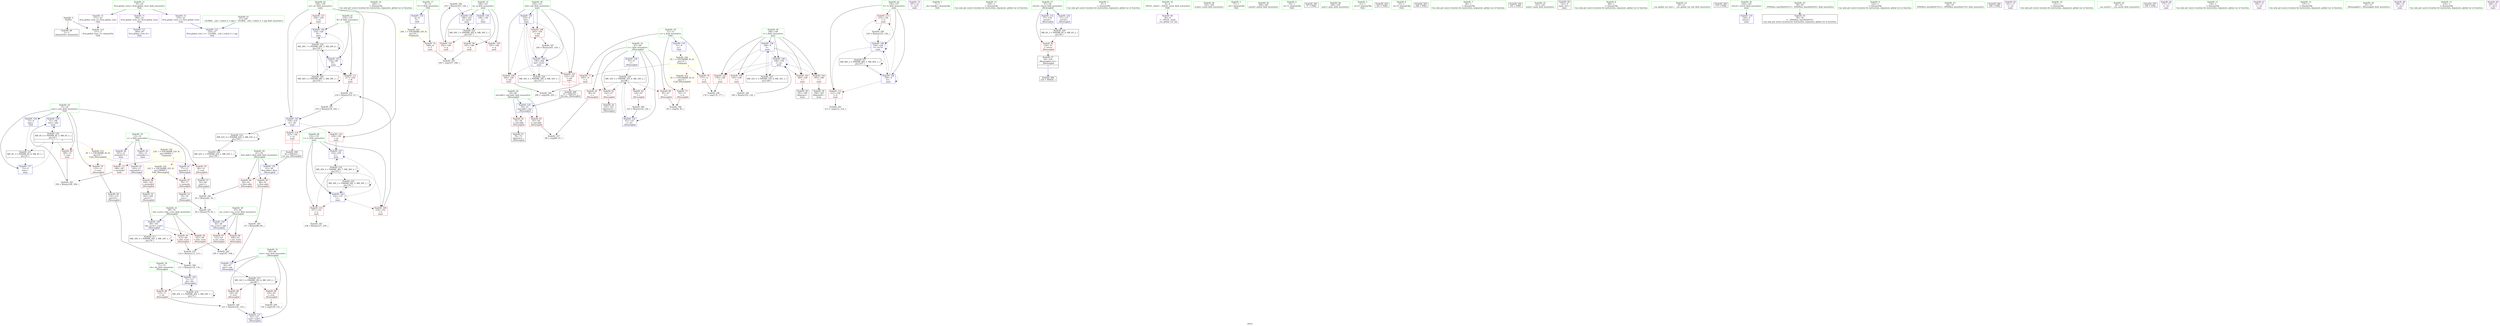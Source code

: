 digraph "SVFG" {
	label="SVFG";

	Node0x55bcb054f200 [shape=record,color=grey,label="{NodeID: 0\nNullPtr}"];
	Node0x55bcb054f200 -> Node0x55bcb056e5d0[style=solid];
	Node0x55bcb054f200 -> Node0x55bcb05734a0[style=solid];
	Node0x55bcb05765b0 [shape=record,color=grey,label="{NodeID: 180\n87 = Binary(88, 86, )\n}"];
	Node0x55bcb05765b0 -> Node0x55bcb0573810[style=solid];
	Node0x55bcb056de90 [shape=record,color=red,label="{NodeID: 97\n78\<--77\n\<--arrayidx\n_Z6enoughid\n}"];
	Node0x55bcb056de90 -> Node0x55bcb056e970[style=solid];
	Node0x55bcb05623b0 [shape=record,color=green,label="{NodeID: 14\n220\<--1\n\<--dummyObj\nCan only get source location for instruction, argument, global var or function.}"];
	Node0x55bcb0571180 [shape=record,color=grey,label="{NodeID: 194\n253 = Binary(252, 126, )\n}"];
	Node0x55bcb0571180 -> Node0x55bcb0574ac0[style=solid];
	Node0x55bcb056d9d0 [shape=record,color=red,label="{NodeID: 111\n217\<--154\n\<--R\nmain\n}"];
	Node0x55bcb056d9d0 -> Node0x55bcb0570e80[style=solid];
	Node0x55bcb056c4e0 [shape=record,color=green,label="{NodeID: 28\n59\<--60\nind.addr\<--ind.addr_field_insensitive\n_Z6enoughid\n}"];
	Node0x55bcb056c4e0 -> Node0x55bcb0570260[style=solid];
	Node0x55bcb056c4e0 -> Node0x55bcb0570330[style=solid];
	Node0x55bcb056c4e0 -> Node0x55bcb05735a0[style=solid];
	Node0x55bcb0573670 [shape=record,color=blue,label="{NodeID: 125\n61\<--56\nfirst.addr\<--first\n_Z6enoughid\n}"];
	Node0x55bcb0573670 -> Node0x55bcb0570400[style=dashed];
	Node0x55bcb0573670 -> Node0x55bcb05704d0[style=dashed];
	Node0x55bcb056d040 [shape=record,color=green,label="{NodeID: 42\n156\<--157\nit\<--it_field_insensitive\nmain\n}"];
	Node0x55bcb056d040 -> Node0x55bcb056daa0[style=solid];
	Node0x55bcb056d040 -> Node0x55bcb056db70[style=solid];
	Node0x55bcb056d040 -> Node0x55bcb05745e0[style=solid];
	Node0x55bcb056d040 -> Node0x55bcb0574920[style=solid];
	Node0x55bcb0585df0 [shape=record,color=black,label="{NodeID: 222\nMR_30V_3 = PHI(MR_30V_4, MR_30V_2, )\npts\{147 \}\n}"];
	Node0x55bcb0585df0 -> Node0x55bcb056e030[style=dashed];
	Node0x55bcb0585df0 -> Node0x55bcb056e100[style=dashed];
	Node0x55bcb0585df0 -> Node0x55bcb056e1d0[style=dashed];
	Node0x55bcb0585df0 -> Node0x55bcb0574ac0[style=dashed];
	Node0x55bcb05741d0 [shape=record,color=blue,label="{NodeID: 139\n15\<--190\nsum\<--add\nmain\n}"];
	Node0x55bcb05741d0 -> Node0x55bcb05889f0[style=dashed];
	Node0x55bcb056ecb0 [shape=record,color=black,label="{NodeID: 56\n116\<--115\nconv10\<--\n_Z6enoughid\n}"];
	Node0x55bcb056ecb0 -> Node0x55bcb05771b0[style=solid];
	Node0x55bcb056f810 [shape=record,color=purple,label="{NodeID: 70\n247\<--23\n\<--.str.3\nmain\n}"];
	Node0x55bcb0570400 [shape=record,color=red,label="{NodeID: 84\n82\<--61\n\<--first.addr\n_Z6enoughid\n}"];
	Node0x55bcb0570400 -> Node0x55bcb05768b0[style=solid];
	Node0x55bcb054e1c0 [shape=record,color=green,label="{NodeID: 1\n7\<--1\n__dso_handle\<--dummyObj\nGlob }"];
	Node0x55bcb0576730 [shape=record,color=grey,label="{NodeID: 181\n84 = Binary(79, 83, )\n}"];
	Node0x55bcb0576730 -> Node0x55bcb0573740[style=solid];
	Node0x55bcb056df60 [shape=record,color=red,label="{NodeID: 98\n104\<--103\n\<--arrayidx4\n_Z6enoughid\n}"];
	Node0x55bcb056df60 -> Node0x55bcb056ebe0[style=solid];
	Node0x55bcb0562480 [shape=record,color=green,label="{NodeID: 15\n239\<--1\n\<--dummyObj\nCan only get source location for instruction, argument, global var or function.}"];
	Node0x55bcb0571300 [shape=record,color=grey,label="{NodeID: 195\n169 = cmp(167, 168, )\n}"];
	Node0x55bcb056daa0 [shape=record,color=red,label="{NodeID: 112\n212\<--156\n\<--it\nmain\n}"];
	Node0x55bcb056daa0 -> Node0x55bcb0571c00[style=solid];
	Node0x55bcb056c5b0 [shape=record,color=green,label="{NodeID: 29\n61\<--62\nfirst.addr\<--first.addr_field_insensitive\n_Z6enoughid\n}"];
	Node0x55bcb056c5b0 -> Node0x55bcb0570400[style=solid];
	Node0x55bcb056c5b0 -> Node0x55bcb05704d0[style=solid];
	Node0x55bcb056c5b0 -> Node0x55bcb0573670[style=solid];
	Node0x55bcb0573740 [shape=record,color=blue,label="{NodeID: 126\n63\<--84\nmy_score\<--add\n_Z6enoughid\n}"];
	Node0x55bcb0573740 -> Node0x55bcb05705a0[style=dashed];
	Node0x55bcb0573740 -> Node0x55bcb0570670[style=dashed];
	Node0x55bcb056d110 [shape=record,color=green,label="{NodeID: 43\n158\<--159\nav\<--av_field_insensitive\nmain\n}"];
	Node0x55bcb056d110 -> Node0x55bcb056dc40[style=solid];
	Node0x55bcb056d110 -> Node0x55bcb0572de0[style=solid];
	Node0x55bcb056d110 -> Node0x55bcb0572e70[style=solid];
	Node0x55bcb056d110 -> Node0x55bcb05746b0[style=solid];
	Node0x55bcb05862f0 [shape=record,color=black,label="{NodeID: 223\nMR_32V_2 = PHI(MR_32V_4, MR_32V_1, )\npts\{149 \}\n}"];
	Node0x55bcb05862f0 -> Node0x55bcb0574100[style=dashed];
	Node0x55bcb05742a0 [shape=record,color=blue,label="{NodeID: 140\n148\<--194\ni\<--inc\nmain\n}"];
	Node0x55bcb05742a0 -> Node0x55bcb056e2a0[style=dashed];
	Node0x55bcb05742a0 -> Node0x55bcb056e370[style=dashed];
	Node0x55bcb05742a0 -> Node0x55bcb056e440[style=dashed];
	Node0x55bcb05742a0 -> Node0x55bcb056e510[style=dashed];
	Node0x55bcb05742a0 -> Node0x55bcb05742a0[style=dashed];
	Node0x55bcb05742a0 -> Node0x55bcb05862f0[style=dashed];
	Node0x55bcb056ed80 [shape=record,color=black,label="{NodeID: 57\n54\<--139\n_Z6enoughid_ret\<--\n_Z6enoughid\n|{<s0>7}}"];
	Node0x55bcb056ed80:s0 -> Node0x55bcb0599d80[style=solid,color=blue];
	Node0x55bcb056f8e0 [shape=record,color=purple,label="{NodeID: 71\n269\<--25\nllvm.global_ctors_0\<--llvm.global_ctors\nGlob }"];
	Node0x55bcb056f8e0 -> Node0x55bcb05732a0[style=solid];
	Node0x55bcb05704d0 [shape=record,color=red,label="{NodeID: 85\n86\<--61\n\<--first.addr\n_Z6enoughid\n}"];
	Node0x55bcb05704d0 -> Node0x55bcb05765b0[style=solid];
	Node0x55bcb0562160 [shape=record,color=green,label="{NodeID: 2\n9\<--1\n\<--dummyObj\nCan only get source location for instruction, argument, global var or function.}"];
	Node0x55bcb05768b0 [shape=record,color=grey,label="{NodeID: 182\n83 = Binary(81, 82, )\n}"];
	Node0x55bcb05768b0 -> Node0x55bcb0576730[style=solid];
	Node0x55bcb056e030 [shape=record,color=red,label="{NodeID: 99\n167\<--146\n\<--q\nmain\n}"];
	Node0x55bcb056e030 -> Node0x55bcb0571300[style=solid];
	Node0x55bcb056bd20 [shape=record,color=green,label="{NodeID: 16\n4\<--6\n_ZStL8__ioinit\<--_ZStL8__ioinit_field_insensitive\nGlob }"];
	Node0x55bcb056bd20 -> Node0x55bcb056eff0[style=solid];
	Node0x55bcb0571480 [shape=record,color=grey,label="{NodeID: 196\n94 = cmp(92, 93, )\n}"];
	Node0x55bcb056db70 [shape=record,color=red,label="{NodeID: 113\n233\<--156\n\<--it\nmain\n}"];
	Node0x55bcb056db70 -> Node0x55bcb0577330[style=solid];
	Node0x55bcb056c680 [shape=record,color=green,label="{NodeID: 30\n63\<--64\nmy_score\<--my_score_field_insensitive\n_Z6enoughid\n}"];
	Node0x55bcb056c680 -> Node0x55bcb05705a0[style=solid];
	Node0x55bcb056c680 -> Node0x55bcb0570670[style=solid];
	Node0x55bcb056c680 -> Node0x55bcb0573740[style=solid];
	Node0x55bcb0573810 [shape=record,color=blue,label="{NodeID: 127\n65\<--87\nrest\<--sub\n_Z6enoughid\n}"];
	Node0x55bcb0573810 -> Node0x55bcb0583af0[style=dashed];
	Node0x55bcb056d1e0 [shape=record,color=green,label="{NodeID: 44\n163\<--164\nscanf\<--scanf_field_insensitive\n}"];
	Node0x55bcb0587000 [shape=record,color=black,label="{NodeID: 224\nMR_34V_2 = PHI(MR_34V_4, MR_34V_1, )\npts\{151 \}\n}"];
	Node0x55bcb0587000 -> Node0x55bcb0574370[style=dashed];
	Node0x55bcb0574370 [shape=record,color=blue,label="{NodeID: 141\n150\<--9\nind\<--\nmain\n}"];
	Node0x55bcb0574370 -> Node0x55bcb056d5c0[style=dashed];
	Node0x55bcb0574370 -> Node0x55bcb056d690[style=dashed];
	Node0x55bcb0574370 -> Node0x55bcb056d760[style=dashed];
	Node0x55bcb0574370 -> Node0x55bcb05749f0[style=dashed];
	Node0x55bcb0574370 -> Node0x55bcb0587000[style=dashed];
	Node0x55bcb056ee50 [shape=record,color=black,label="{NodeID: 58\n181\<--180\nidxprom\<--\nmain\n}"];
	Node0x55bcb056f9e0 [shape=record,color=purple,label="{NodeID: 72\n270\<--25\nllvm.global_ctors_1\<--llvm.global_ctors\nGlob }"];
	Node0x55bcb056f9e0 -> Node0x55bcb05733a0[style=solid];
	Node0x55bcb05705a0 [shape=record,color=red,label="{NodeID: 86\n108\<--63\n\<--my_score\n_Z6enoughid\n}"];
	Node0x55bcb05705a0 -> Node0x55bcb0579700[style=solid];
	Node0x55bcb05635f0 [shape=record,color=green,label="{NodeID: 3\n17\<--1\n.str\<--dummyObj\nGlob }"];
	Node0x55bcb0576a30 [shape=record,color=grey,label="{NodeID: 183\n190 = Binary(189, 188, )\n}"];
	Node0x55bcb0576a30 -> Node0x55bcb05741d0[style=solid];
	Node0x55bcb056e100 [shape=record,color=red,label="{NodeID: 100\n197\<--146\n\<--q\nmain\n}"];
	Node0x55bcb056bdb0 [shape=record,color=green,label="{NodeID: 17\n8\<--10\nT\<--T_field_insensitive\nGlob }"];
	Node0x55bcb056bdb0 -> Node0x55bcb056fbe0[style=solid];
	Node0x55bcb056bdb0 -> Node0x55bcb0572fd0[style=solid];
	Node0x55bcb0571600 [shape=record,color=grey,label="{NodeID: 197\n98 = cmp(96, 97, )\n}"];
	Node0x55bcb056dc40 [shape=record,color=red,label="{NodeID: 114\n223\<--158\n\<--av\nmain\n|{<s0>7}}"];
	Node0x55bcb056dc40:s0 -> Node0x55bcb059a070[style=solid,color=red];
	Node0x55bcb056c750 [shape=record,color=green,label="{NodeID: 31\n65\<--66\nrest\<--rest_field_insensitive\n_Z6enoughid\n}"];
	Node0x55bcb056c750 -> Node0x55bcb0570740[style=solid];
	Node0x55bcb056c750 -> Node0x55bcb0570810[style=solid];
	Node0x55bcb056c750 -> Node0x55bcb0573810[style=solid];
	Node0x55bcb056c750 -> Node0x55bcb0573b50[style=solid];
	Node0x55bcb05738e0 [shape=record,color=blue,label="{NodeID: 128\n67\<--9\ni\<--\n_Z6enoughid\n}"];
	Node0x55bcb05738e0 -> Node0x55bcb0583ff0[style=dashed];
	Node0x55bcb056d2b0 [shape=record,color=green,label="{NodeID: 45\n200\<--201\nprintf\<--printf_field_insensitive\n}"];
	Node0x55bcb05870f0 [shape=record,color=black,label="{NodeID: 225\nMR_36V_2 = PHI(MR_36V_3, MR_36V_1, )\npts\{153 \}\n}"];
	Node0x55bcb05870f0 -> Node0x55bcb0574440[style=dashed];
	Node0x55bcb05870f0 -> Node0x55bcb05870f0[style=dashed];
	Node0x55bcb0574440 [shape=record,color=blue,label="{NodeID: 142\n152\<--131\nL\<--\nmain\n}"];
	Node0x55bcb0574440 -> Node0x55bcb056d830[style=dashed];
	Node0x55bcb0574440 -> Node0x55bcb056d900[style=dashed];
	Node0x55bcb0574440 -> Node0x55bcb0574440[style=dashed];
	Node0x55bcb0574440 -> Node0x55bcb0574850[style=dashed];
	Node0x55bcb0574440 -> Node0x55bcb0584ef0[style=dashed];
	Node0x55bcb0574440 -> Node0x55bcb05870f0[style=dashed];
	Node0x55bcb056ef20 [shape=record,color=black,label="{NodeID: 59\n186\<--185\nidxprom6\<--\nmain\n}"];
	Node0x55bcb056fae0 [shape=record,color=purple,label="{NodeID: 73\n271\<--25\nllvm.global_ctors_2\<--llvm.global_ctors\nGlob }"];
	Node0x55bcb056fae0 -> Node0x55bcb05734a0[style=solid];
	Node0x55bcb0570670 [shape=record,color=red,label="{NodeID: 87\n112\<--63\n\<--my_score\n_Z6enoughid\n}"];
	Node0x55bcb0570670 -> Node0x55bcb0571000[style=solid];
	Node0x55bcb054f490 [shape=record,color=green,label="{NodeID: 4\n19\<--1\n.str.1\<--dummyObj\nGlob }"];
	Node0x55bcb0576bb0 [shape=record,color=grey,label="{NodeID: 184\n194 = Binary(193, 126, )\n}"];
	Node0x55bcb0576bb0 -> Node0x55bcb05742a0[style=solid];
	Node0x55bcb056e1d0 [shape=record,color=red,label="{NodeID: 101\n252\<--146\n\<--q\nmain\n}"];
	Node0x55bcb056e1d0 -> Node0x55bcb0571180[style=solid];
	Node0x55bcb056be40 [shape=record,color=green,label="{NodeID: 18\n11\<--12\nn\<--n_field_insensitive\nGlob }"];
	Node0x55bcb056be40 -> Node0x55bcb056fcb0[style=solid];
	Node0x55bcb056be40 -> Node0x55bcb056fd80[style=solid];
	Node0x55bcb056be40 -> Node0x55bcb056fe50[style=solid];
	Node0x55bcb056be40 -> Node0x55bcb05730a0[style=solid];
	Node0x55bcb0321150 [shape=record,color=black,label="{NodeID: 281\n37 = PHI()\n}"];
	Node0x55bcb0571780 [shape=record,color=grey,label="{NodeID: 198\n178 = cmp(176, 177, )\n}"];
	Node0x55bcb0572de0 [shape=record,color=red,label="{NodeID: 115\n226\<--158\n\<--av\nmain\n}"];
	Node0x55bcb0572de0 -> Node0x55bcb0574780[style=solid];
	Node0x55bcb056c820 [shape=record,color=green,label="{NodeID: 32\n67\<--68\ni\<--i_field_insensitive\n_Z6enoughid\n}"];
	Node0x55bcb056c820 -> Node0x55bcb05708e0[style=solid];
	Node0x55bcb056c820 -> Node0x55bcb05709b0[style=solid];
	Node0x55bcb056c820 -> Node0x55bcb0570a80[style=solid];
	Node0x55bcb056c820 -> Node0x55bcb0570b50[style=solid];
	Node0x55bcb056c820 -> Node0x55bcb05738e0[style=solid];
	Node0x55bcb056c820 -> Node0x55bcb0573c20[style=solid];
	Node0x55bcb05739b0 [shape=record,color=blue,label="{NodeID: 129\n69\<--105\nthis_score\<--conv5\n_Z6enoughid\n}"];
	Node0x55bcb05739b0 -> Node0x55bcb0570c20[style=dashed];
	Node0x55bcb05739b0 -> Node0x55bcb0570cf0[style=dashed];
	Node0x55bcb05739b0 -> Node0x55bcb05844f0[style=dashed];
	Node0x55bcb056d3b0 [shape=record,color=green,label="{NodeID: 46\n249\<--250\nputs\<--puts_field_insensitive\n}"];
	Node0x55bcb05875f0 [shape=record,color=black,label="{NodeID: 226\nMR_38V_2 = PHI(MR_38V_3, MR_38V_1, )\npts\{155 \}\n}"];
	Node0x55bcb05875f0 -> Node0x55bcb0574510[style=dashed];
	Node0x55bcb05875f0 -> Node0x55bcb05875f0[style=dashed];
	Node0x55bcb0574510 [shape=record,color=blue,label="{NodeID: 143\n154\<--88\nR\<--\nmain\n}"];
	Node0x55bcb0574510 -> Node0x55bcb056d9d0[style=dashed];
	Node0x55bcb0574510 -> Node0x55bcb0574510[style=dashed];
	Node0x55bcb0574510 -> Node0x55bcb0574780[style=dashed];
	Node0x55bcb0574510 -> Node0x55bcb05853f0[style=dashed];
	Node0x55bcb0574510 -> Node0x55bcb05875f0[style=dashed];
	Node0x55bcb056eff0 [shape=record,color=purple,label="{NodeID: 60\n36\<--4\n\<--_ZStL8__ioinit\n__cxx_global_var_init\n}"];
	Node0x55bcb056fbe0 [shape=record,color=red,label="{NodeID: 74\n168\<--8\n\<--T\nmain\n}"];
	Node0x55bcb056fbe0 -> Node0x55bcb0571300[style=solid];
	Node0x55bcb058b1a0 [shape=record,color=yellow,style=double,label="{NodeID: 254\n22V_1 = ENCHI(MR_22V_0)\npts\{140000 \}\nFun[main]|{|<s1>7}}"];
	Node0x55bcb058b1a0 -> Node0x55bcb0572f00[style=dashed];
	Node0x55bcb058b1a0:s1 -> Node0x55bcb058a6f0[style=dashed,color=red];
	Node0x55bcb0570740 [shape=record,color=red,label="{NodeID: 88\n120\<--65\n\<--rest\n_Z6enoughid\n}"];
	Node0x55bcb0570740 -> Node0x55bcb05774b0[style=solid];
	Node0x55bcb054f910 [shape=record,color=green,label="{NodeID: 5\n21\<--1\n.str.2\<--dummyObj\nGlob }"];
	Node0x55bcb0576d30 [shape=record,color=grey,label="{NodeID: 185\n238 = Binary(237, 239, )\n}"];
	Node0x55bcb056e2a0 [shape=record,color=red,label="{NodeID: 102\n176\<--148\n\<--i\nmain\n}"];
	Node0x55bcb056e2a0 -> Node0x55bcb0571780[style=solid];
	Node0x55bcb056bed0 [shape=record,color=green,label="{NodeID: 19\n13\<--14\ns\<--s_field_insensitive\nGlob }"];
	Node0x55bcb056bed0 -> Node0x55bcb056f0c0[style=solid];
	Node0x55bcb056bed0 -> Node0x55bcb056f190[style=solid];
	Node0x55bcb056bed0 -> Node0x55bcb056f260[style=solid];
	Node0x55bcb056bed0 -> Node0x55bcb056f330[style=solid];
	Node0x55bcb0599780 [shape=record,color=black,label="{NodeID: 282\n241 = PHI()\n}"];
	Node0x55bcb0571900 [shape=record,color=grey,label="{NodeID: 199\n206 = cmp(204, 205, )\n}"];
	Node0x55bcb0572e70 [shape=record,color=red,label="{NodeID: 116\n229\<--158\n\<--av\nmain\n}"];
	Node0x55bcb0572e70 -> Node0x55bcb0574850[style=solid];
	Node0x55bcb056c8f0 [shape=record,color=green,label="{NodeID: 33\n69\<--70\nthis_score\<--this_score_field_insensitive\n_Z6enoughid\n}"];
	Node0x55bcb056c8f0 -> Node0x55bcb0570c20[style=solid];
	Node0x55bcb056c8f0 -> Node0x55bcb0570cf0[style=solid];
	Node0x55bcb056c8f0 -> Node0x55bcb05739b0[style=solid];
	Node0x55bcb0573a80 [shape=record,color=blue,label="{NodeID: 130\n71\<--117\ndx\<--div\n_Z6enoughid\n}"];
	Node0x55bcb0573a80 -> Node0x55bcb056ddc0[style=dashed];
	Node0x55bcb0573a80 -> Node0x55bcb05849f0[style=dashed];
	Node0x55bcb056d4b0 [shape=record,color=green,label="{NodeID: 47\n27\<--265\n_GLOBAL__sub_I_valich_0_1.cpp\<--_GLOBAL__sub_I_valich_0_1.cpp_field_insensitive\n}"];
	Node0x55bcb056d4b0 -> Node0x55bcb05733a0[style=solid];
	Node0x55bcb0587af0 [shape=record,color=black,label="{NodeID: 227\nMR_40V_2 = PHI(MR_40V_3, MR_40V_1, )\npts\{157 \}\n}"];
	Node0x55bcb0587af0 -> Node0x55bcb05745e0[style=dashed];
	Node0x55bcb0587af0 -> Node0x55bcb0587af0[style=dashed];
	Node0x55bcb05745e0 [shape=record,color=blue,label="{NodeID: 144\n156\<--9\nit\<--\nmain\n}"];
	Node0x55bcb05745e0 -> Node0x55bcb056daa0[style=dashed];
	Node0x55bcb05745e0 -> Node0x55bcb056db70[style=dashed];
	Node0x55bcb05745e0 -> Node0x55bcb05745e0[style=dashed];
	Node0x55bcb05745e0 -> Node0x55bcb0574920[style=dashed];
	Node0x55bcb05745e0 -> Node0x55bcb0587af0[style=dashed];
	Node0x55bcb056f0c0 [shape=record,color=purple,label="{NodeID: 61\n77\<--13\narrayidx\<--s\n_Z6enoughid\n}"];
	Node0x55bcb056f0c0 -> Node0x55bcb056de90[style=solid];
	Node0x55bcb056fcb0 [shape=record,color=red,label="{NodeID: 75\n93\<--11\n\<--n\n_Z6enoughid\n}"];
	Node0x55bcb056fcb0 -> Node0x55bcb0571480[style=solid];
	Node0x55bcb0570810 [shape=record,color=red,label="{NodeID: 89\n129\<--65\n\<--rest\n_Z6enoughid\n}"];
	Node0x55bcb0570810 -> Node0x55bcb0571a80[style=solid];
	Node0x55bcb054f9a0 [shape=record,color=green,label="{NodeID: 6\n23\<--1\n.str.3\<--dummyObj\nGlob }"];
	Node0x55bcb0576eb0 [shape=record,color=grey,label="{NodeID: 186\n125 = Binary(124, 126, )\n}"];
	Node0x55bcb0576eb0 -> Node0x55bcb0573c20[style=solid];
	Node0x55bcb056e370 [shape=record,color=red,label="{NodeID: 103\n180\<--148\n\<--i\nmain\n}"];
	Node0x55bcb056e370 -> Node0x55bcb056ee50[style=solid];
	Node0x55bcb056bf60 [shape=record,color=green,label="{NodeID: 20\n15\<--16\nsum\<--sum_field_insensitive\nGlob }"];
	Node0x55bcb056bf60 -> Node0x55bcb056ff20[style=solid];
	Node0x55bcb056bf60 -> Node0x55bcb056fff0[style=solid];
	Node0x55bcb056bf60 -> Node0x55bcb05700c0[style=solid];
	Node0x55bcb056bf60 -> Node0x55bcb05731a0[style=solid];
	Node0x55bcb056bf60 -> Node0x55bcb0574030[style=solid];
	Node0x55bcb056bf60 -> Node0x55bcb05741d0[style=solid];
	Node0x55bcb0599880 [shape=record,color=black,label="{NodeID: 283\n248 = PHI()\n}"];
	Node0x55bcb0571a80 [shape=record,color=grey,label="{NodeID: 200\n130 = cmp(129, 131, )\n}"];
	Node0x55bcb0572f00 [shape=record,color=red,label="{NodeID: 117\n188\<--187\n\<--arrayidx7\nmain\n}"];
	Node0x55bcb0572f00 -> Node0x55bcb0576a30[style=solid];
	Node0x55bcb056c9c0 [shape=record,color=green,label="{NodeID: 34\n71\<--72\ndx\<--dx_field_insensitive\n_Z6enoughid\n}"];
	Node0x55bcb056c9c0 -> Node0x55bcb056ddc0[style=solid];
	Node0x55bcb056c9c0 -> Node0x55bcb0573a80[style=solid];
	Node0x55bcb05835f0 [shape=record,color=black,label="{NodeID: 214\nMR_42V_4 = PHI(MR_42V_5, MR_42V_3, )\npts\{159 \}\n}"];
	Node0x55bcb05835f0 -> Node0x55bcb05746b0[style=dashed];
	Node0x55bcb05835f0 -> Node0x55bcb05835f0[style=dashed];
	Node0x55bcb05835f0 -> Node0x55bcb0587ff0[style=dashed];
	Node0x55bcb0573b50 [shape=record,color=blue,label="{NodeID: 131\n65\<--121\nrest\<--sub11\n_Z6enoughid\n}"];
	Node0x55bcb0573b50 -> Node0x55bcb0583af0[style=dashed];
	Node0x55bcb056e5d0 [shape=record,color=black,label="{NodeID: 48\n2\<--3\ndummyVal\<--dummyVal\n}"];
	Node0x55bcb0587ff0 [shape=record,color=black,label="{NodeID: 228\nMR_42V_2 = PHI(MR_42V_3, MR_42V_1, )\npts\{159 \}\n}"];
	Node0x55bcb0587ff0 -> Node0x55bcb05835f0[style=dashed];
	Node0x55bcb0587ff0 -> Node0x55bcb0587ff0[style=dashed];
	Node0x55bcb05746b0 [shape=record,color=blue,label="{NodeID: 145\n158\<--219\nav\<--div\nmain\n}"];
	Node0x55bcb05746b0 -> Node0x55bcb056dc40[style=dashed];
	Node0x55bcb05746b0 -> Node0x55bcb0572de0[style=dashed];
	Node0x55bcb05746b0 -> Node0x55bcb0572e70[style=dashed];
	Node0x55bcb05746b0 -> Node0x55bcb05835f0[style=dashed];
	Node0x55bcb056f190 [shape=record,color=purple,label="{NodeID: 62\n103\<--13\narrayidx4\<--s\n_Z6enoughid\n}"];
	Node0x55bcb056f190 -> Node0x55bcb056df60[style=solid];
	Node0x55bcb058a6f0 [shape=record,color=yellow,style=double,label="{NodeID: 242\n22V_1 = ENCHI(MR_22V_0)\npts\{140000 \}\nFun[_Z6enoughid]}"];
	Node0x55bcb058a6f0 -> Node0x55bcb056de90[style=dashed];
	Node0x55bcb058a6f0 -> Node0x55bcb056df60[style=dashed];
	Node0x55bcb056fd80 [shape=record,color=red,label="{NodeID: 76\n177\<--11\n\<--n\nmain\n}"];
	Node0x55bcb056fd80 -> Node0x55bcb0571780[style=solid];
	Node0x55bcb05708e0 [shape=record,color=red,label="{NodeID: 90\n92\<--67\n\<--i\n_Z6enoughid\n}"];
	Node0x55bcb05708e0 -> Node0x55bcb0571480[style=solid];
	Node0x55bcb054f760 [shape=record,color=green,label="{NodeID: 7\n26\<--1\n\<--dummyObj\nCan only get source location for instruction, argument, global var or function.}"];
	Node0x55bcb0577030 [shape=record,color=grey,label="{NodeID: 187\n244 = Binary(243, 126, )\n}"];
	Node0x55bcb0577030 -> Node0x55bcb05749f0[style=solid];
	Node0x55bcb056e440 [shape=record,color=red,label="{NodeID: 104\n185\<--148\n\<--i\nmain\n}"];
	Node0x55bcb056e440 -> Node0x55bcb056ef20[style=solid];
	Node0x55bcb056bff0 [shape=record,color=green,label="{NodeID: 21\n25\<--29\nllvm.global_ctors\<--llvm.global_ctors_field_insensitive\nGlob }"];
	Node0x55bcb056bff0 -> Node0x55bcb056f8e0[style=solid];
	Node0x55bcb056bff0 -> Node0x55bcb056f9e0[style=solid];
	Node0x55bcb056bff0 -> Node0x55bcb056fae0[style=solid];
	Node0x55bcb0599980 [shape=record,color=black,label="{NodeID: 284\n162 = PHI()\n}"];
	Node0x55bcb0571c00 [shape=record,color=grey,label="{NodeID: 201\n213 = cmp(212, 214, )\n}"];
	Node0x55bcb0572fd0 [shape=record,color=blue,label="{NodeID: 118\n8\<--9\nT\<--\nGlob }"];
	Node0x55bcb0572fd0 -> Node0x55bcb058a7d0[style=dashed];
	Node0x55bcb056ca90 [shape=record,color=green,label="{NodeID: 35\n141\<--142\nmain\<--main_field_insensitive\n}"];
	Node0x55bcb0583af0 [shape=record,color=black,label="{NodeID: 215\nMR_14V_3 = PHI(MR_14V_4, MR_14V_2, )\npts\{66 \}\n}"];
	Node0x55bcb0583af0 -> Node0x55bcb0570740[style=dashed];
	Node0x55bcb0583af0 -> Node0x55bcb0570810[style=dashed];
	Node0x55bcb0583af0 -> Node0x55bcb0573b50[style=dashed];
	Node0x55bcb0583af0 -> Node0x55bcb0583af0[style=dashed];
	Node0x55bcb0573c20 [shape=record,color=blue,label="{NodeID: 132\n67\<--125\ni\<--inc\n_Z6enoughid\n}"];
	Node0x55bcb0573c20 -> Node0x55bcb0583ff0[style=dashed];
	Node0x55bcb056e6d0 [shape=record,color=black,label="{NodeID: 49\n143\<--9\nmain_ret\<--\nmain\n}"];
	Node0x55bcb05884f0 [shape=record,color=black,label="{NodeID: 229\nMR_6V_3 = PHI(MR_6V_4, MR_6V_2, )\npts\{58 \}\n}"];
	Node0x55bcb05884f0 -> Node0x55bcb0570190[style=dashed];
	Node0x55bcb0574780 [shape=record,color=blue,label="{NodeID: 146\n154\<--226\nR\<--\nmain\n}"];
	Node0x55bcb0574780 -> Node0x55bcb05853f0[style=dashed];
	Node0x55bcb056f260 [shape=record,color=purple,label="{NodeID: 63\n182\<--13\narrayidx\<--s\nmain\n}"];
	Node0x55bcb058a7d0 [shape=record,color=yellow,style=double,label="{NodeID: 243\n24V_1 = ENCHI(MR_24V_0)\npts\{10 \}\nFun[main]}"];
	Node0x55bcb058a7d0 -> Node0x55bcb056fbe0[style=dashed];
	Node0x55bcb056fe50 [shape=record,color=red,label="{NodeID: 77\n205\<--11\n\<--n\nmain\n}"];
	Node0x55bcb056fe50 -> Node0x55bcb0571900[style=solid];
	Node0x55bcb05709b0 [shape=record,color=red,label="{NodeID: 91\n96\<--67\n\<--i\n_Z6enoughid\n}"];
	Node0x55bcb05709b0 -> Node0x55bcb0571600[style=solid];
	Node0x55bcb054f7f0 [shape=record,color=green,label="{NodeID: 8\n88\<--1\n\<--dummyObj\nCan only get source location for instruction, argument, global var or function.}"];
	Node0x55bcb05771b0 [shape=record,color=grey,label="{NodeID: 188\n117 = Binary(114, 116, )\n}"];
	Node0x55bcb05771b0 -> Node0x55bcb0573a80[style=solid];
	Node0x55bcb056e510 [shape=record,color=red,label="{NodeID: 105\n193\<--148\n\<--i\nmain\n}"];
	Node0x55bcb056e510 -> Node0x55bcb0576bb0[style=solid];
	Node0x55bcb056c080 [shape=record,color=green,label="{NodeID: 22\n30\<--31\n__cxx_global_var_init\<--__cxx_global_var_init_field_insensitive\n}"];
	Node0x55bcb0599a80 [shape=record,color=black,label="{NodeID: 285\n172 = PHI()\n}"];
	Node0x55bcb0579700 [shape=record,color=grey,label="{NodeID: 202\n109 = cmp(107, 108, )\n}"];
	Node0x55bcb05730a0 [shape=record,color=blue,label="{NodeID: 119\n11\<--9\nn\<--\nGlob }"];
	Node0x55bcb05730a0 -> Node0x55bcb058a8e0[style=dashed];
	Node0x55bcb056cb60 [shape=record,color=green,label="{NodeID: 36\n144\<--145\nretval\<--retval_field_insensitive\nmain\n}"];
	Node0x55bcb056cb60 -> Node0x55bcb0573e90[style=solid];
	Node0x55bcb0583ff0 [shape=record,color=black,label="{NodeID: 216\nMR_16V_3 = PHI(MR_16V_4, MR_16V_2, )\npts\{68 \}\n}"];
	Node0x55bcb0583ff0 -> Node0x55bcb05708e0[style=dashed];
	Node0x55bcb0583ff0 -> Node0x55bcb05709b0[style=dashed];
	Node0x55bcb0583ff0 -> Node0x55bcb0570a80[style=dashed];
	Node0x55bcb0583ff0 -> Node0x55bcb0570b50[style=dashed];
	Node0x55bcb0583ff0 -> Node0x55bcb0573c20[style=dashed];
	Node0x55bcb0573cf0 [shape=record,color=blue,label="{NodeID: 133\n57\<--134\nretval\<--\n_Z6enoughid\n}"];
	Node0x55bcb0573cf0 -> Node0x55bcb05884f0[style=dashed];
	Node0x55bcb056e7a0 [shape=record,color=black,label="{NodeID: 50\n38\<--39\n\<--_ZNSt8ios_base4InitD1Ev\nCan only get source location for instruction, argument, global var or function.}"];
	Node0x55bcb05889f0 [shape=record,color=black,label="{NodeID: 230\nMR_4V_4 = PHI(MR_4V_5, MR_4V_3, )\npts\{16 \}\n|{|<s3>7}}"];
	Node0x55bcb05889f0 -> Node0x55bcb05700c0[style=dashed];
	Node0x55bcb05889f0 -> Node0x55bcb05741d0[style=dashed];
	Node0x55bcb05889f0 -> Node0x55bcb05858f0[style=dashed];
	Node0x55bcb05889f0:s3 -> Node0x55bcb0589f10[style=dashed,color=red];
	Node0x55bcb0574850 [shape=record,color=blue,label="{NodeID: 147\n152\<--229\nL\<--\nmain\n}"];
	Node0x55bcb0574850 -> Node0x55bcb0584ef0[style=dashed];
	Node0x55bcb056f330 [shape=record,color=purple,label="{NodeID: 64\n187\<--13\narrayidx7\<--s\nmain\n}"];
	Node0x55bcb056f330 -> Node0x55bcb0572f00[style=solid];
	Node0x55bcb058a8e0 [shape=record,color=yellow,style=double,label="{NodeID: 244\n2V_1 = ENCHI(MR_2V_0)\npts\{12 \}\nFun[main]|{|<s2>7}}"];
	Node0x55bcb058a8e0 -> Node0x55bcb056fd80[style=dashed];
	Node0x55bcb058a8e0 -> Node0x55bcb056fe50[style=dashed];
	Node0x55bcb058a8e0:s2 -> Node0x55bcb05893f0[style=dashed,color=red];
	Node0x55bcb056ff20 [shape=record,color=red,label="{NodeID: 78\n80\<--15\n\<--sum\n_Z6enoughid\n}"];
	Node0x55bcb056ff20 -> Node0x55bcb056ea40[style=solid];
	Node0x55bcb0570a80 [shape=record,color=red,label="{NodeID: 92\n101\<--67\n\<--i\n_Z6enoughid\n}"];
	Node0x55bcb0570a80 -> Node0x55bcb056eb10[style=solid];
	Node0x55bcb054fa90 [shape=record,color=green,label="{NodeID: 9\n126\<--1\n\<--dummyObj\nCan only get source location for instruction, argument, global var or function.}"];
	Node0x55bcb0577330 [shape=record,color=grey,label="{NodeID: 189\n234 = Binary(233, 126, )\n}"];
	Node0x55bcb0577330 -> Node0x55bcb0574920[style=solid];
	Node0x55bcb056d5c0 [shape=record,color=red,label="{NodeID: 106\n204\<--150\n\<--ind\nmain\n}"];
	Node0x55bcb056d5c0 -> Node0x55bcb0571900[style=solid];
	Node0x55bcb056c110 [shape=record,color=green,label="{NodeID: 23\n34\<--35\n_ZNSt8ios_base4InitC1Ev\<--_ZNSt8ios_base4InitC1Ev_field_insensitive\n}"];
	Node0x55bcb0599b80 [shape=record,color=black,label="{NodeID: 286\n184 = PHI()\n}"];
	Node0x55bcb05731a0 [shape=record,color=blue,label="{NodeID: 120\n15\<--9\nsum\<--\nGlob }"];
	Node0x55bcb05731a0 -> Node0x55bcb05858f0[style=dashed];
	Node0x55bcb056cc30 [shape=record,color=green,label="{NodeID: 37\n146\<--147\nq\<--q_field_insensitive\nmain\n}"];
	Node0x55bcb056cc30 -> Node0x55bcb056e030[style=solid];
	Node0x55bcb056cc30 -> Node0x55bcb056e100[style=solid];
	Node0x55bcb056cc30 -> Node0x55bcb056e1d0[style=solid];
	Node0x55bcb056cc30 -> Node0x55bcb0573f60[style=solid];
	Node0x55bcb056cc30 -> Node0x55bcb0574ac0[style=solid];
	Node0x55bcb05844f0 [shape=record,color=black,label="{NodeID: 217\nMR_18V_2 = PHI(MR_18V_3, MR_18V_1, )\npts\{70 \}\n}"];
	Node0x55bcb05844f0 -> Node0x55bcb05739b0[style=dashed];
	Node0x55bcb05844f0 -> Node0x55bcb05844f0[style=dashed];
	Node0x55bcb0573dc0 [shape=record,color=blue,label="{NodeID: 134\n57\<--137\nretval\<--\n_Z6enoughid\n}"];
	Node0x55bcb0573dc0 -> Node0x55bcb05884f0[style=dashed];
	Node0x55bcb056e8a0 [shape=record,color=black,label="{NodeID: 51\n76\<--75\nidxprom\<--\n_Z6enoughid\n}"];
	Node0x55bcb0574920 [shape=record,color=blue,label="{NodeID: 148\n156\<--234\nit\<--inc18\nmain\n}"];
	Node0x55bcb0574920 -> Node0x55bcb056daa0[style=dashed];
	Node0x55bcb0574920 -> Node0x55bcb056db70[style=dashed];
	Node0x55bcb0574920 -> Node0x55bcb05745e0[style=dashed];
	Node0x55bcb0574920 -> Node0x55bcb0574920[style=dashed];
	Node0x55bcb0574920 -> Node0x55bcb0587af0[style=dashed];
	Node0x55bcb056f400 [shape=record,color=purple,label="{NodeID: 65\n161\<--17\n\<--.str\nmain\n}"];
	Node0x55bcb056fff0 [shape=record,color=red,label="{NodeID: 79\n115\<--15\n\<--sum\n_Z6enoughid\n}"];
	Node0x55bcb056fff0 -> Node0x55bcb056ecb0[style=solid];
	Node0x55bcb0570b50 [shape=record,color=red,label="{NodeID: 93\n124\<--67\n\<--i\n_Z6enoughid\n}"];
	Node0x55bcb0570b50 -> Node0x55bcb0576eb0[style=solid];
	Node0x55bcb054fb20 [shape=record,color=green,label="{NodeID: 10\n131\<--1\n\<--dummyObj\nCan only get source location for instruction, argument, global var or function.}"];
	Node0x55bcb05774b0 [shape=record,color=grey,label="{NodeID: 190\n121 = Binary(120, 119, )\n}"];
	Node0x55bcb05774b0 -> Node0x55bcb0573b50[style=solid];
	Node0x55bcb056d690 [shape=record,color=red,label="{NodeID: 107\n222\<--150\n\<--ind\nmain\n|{<s0>7}}"];
	Node0x55bcb056d690:s0 -> Node0x55bcb0599ee0[style=solid,color=red];
	Node0x55bcb056c1a0 [shape=record,color=green,label="{NodeID: 24\n40\<--41\n__cxa_atexit\<--__cxa_atexit_field_insensitive\n}"];
	Node0x55bcb0599c80 [shape=record,color=black,label="{NodeID: 287\n199 = PHI()\n}"];
	Node0x55bcb05732a0 [shape=record,color=blue,label="{NodeID: 121\n269\<--26\nllvm.global_ctors_0\<--\nGlob }"];
	Node0x55bcb056cd00 [shape=record,color=green,label="{NodeID: 38\n148\<--149\ni\<--i_field_insensitive\nmain\n}"];
	Node0x55bcb056cd00 -> Node0x55bcb056e2a0[style=solid];
	Node0x55bcb056cd00 -> Node0x55bcb056e370[style=solid];
	Node0x55bcb056cd00 -> Node0x55bcb056e440[style=solid];
	Node0x55bcb056cd00 -> Node0x55bcb056e510[style=solid];
	Node0x55bcb056cd00 -> Node0x55bcb0574100[style=solid];
	Node0x55bcb056cd00 -> Node0x55bcb05742a0[style=solid];
	Node0x55bcb05849f0 [shape=record,color=black,label="{NodeID: 218\nMR_20V_2 = PHI(MR_20V_3, MR_20V_1, )\npts\{72 \}\n}"];
	Node0x55bcb05849f0 -> Node0x55bcb0573a80[style=dashed];
	Node0x55bcb05849f0 -> Node0x55bcb05849f0[style=dashed];
	Node0x55bcb0573e90 [shape=record,color=blue,label="{NodeID: 135\n144\<--9\nretval\<--\nmain\n}"];
	Node0x55bcb056e970 [shape=record,color=black,label="{NodeID: 52\n79\<--78\nconv\<--\n_Z6enoughid\n}"];
	Node0x55bcb056e970 -> Node0x55bcb0576730[style=solid];
	Node0x55bcb05893f0 [shape=record,color=yellow,style=double,label="{NodeID: 232\n2V_1 = ENCHI(MR_2V_0)\npts\{12 \}\nFun[_Z6enoughid]}"];
	Node0x55bcb05893f0 -> Node0x55bcb056fcb0[style=dashed];
	Node0x55bcb05749f0 [shape=record,color=blue,label="{NodeID: 149\n150\<--244\nind\<--inc22\nmain\n}"];
	Node0x55bcb05749f0 -> Node0x55bcb056d5c0[style=dashed];
	Node0x55bcb05749f0 -> Node0x55bcb056d690[style=dashed];
	Node0x55bcb05749f0 -> Node0x55bcb056d760[style=dashed];
	Node0x55bcb05749f0 -> Node0x55bcb05749f0[style=dashed];
	Node0x55bcb05749f0 -> Node0x55bcb0587000[style=dashed];
	Node0x55bcb056f4d0 [shape=record,color=purple,label="{NodeID: 66\n171\<--17\n\<--.str\nmain\n}"];
	Node0x55bcb05700c0 [shape=record,color=red,label="{NodeID: 80\n189\<--15\n\<--sum\nmain\n}"];
	Node0x55bcb05700c0 -> Node0x55bcb0576a30[style=solid];
	Node0x55bcb0570c20 [shape=record,color=red,label="{NodeID: 94\n107\<--69\n\<--this_score\n_Z6enoughid\n}"];
	Node0x55bcb0570c20 -> Node0x55bcb0579700[style=solid];
	Node0x55bcb05633b0 [shape=record,color=green,label="{NodeID: 11\n134\<--1\n\<--dummyObj\nCan only get source location for instruction, argument, global var or function.}"];
	Node0x55bcb0577630 [shape=record,color=grey,label="{NodeID: 191\n219 = Binary(218, 220, )\n}"];
	Node0x55bcb0577630 -> Node0x55bcb05746b0[style=solid];
	Node0x55bcb056d760 [shape=record,color=red,label="{NodeID: 108\n243\<--150\n\<--ind\nmain\n}"];
	Node0x55bcb056d760 -> Node0x55bcb0577030[style=solid];
	Node0x55bcb056c270 [shape=record,color=green,label="{NodeID: 25\n39\<--45\n_ZNSt8ios_base4InitD1Ev\<--_ZNSt8ios_base4InitD1Ev_field_insensitive\n}"];
	Node0x55bcb056c270 -> Node0x55bcb056e7a0[style=solid];
	Node0x55bcb0599d80 [shape=record,color=black,label="{NodeID: 288\n224 = PHI(54, )\n}"];
	Node0x55bcb05733a0 [shape=record,color=blue,label="{NodeID: 122\n270\<--27\nllvm.global_ctors_1\<--_GLOBAL__sub_I_valich_0_1.cpp\nGlob }"];
	Node0x55bcb056cdd0 [shape=record,color=green,label="{NodeID: 39\n150\<--151\nind\<--ind_field_insensitive\nmain\n}"];
	Node0x55bcb056cdd0 -> Node0x55bcb056d5c0[style=solid];
	Node0x55bcb056cdd0 -> Node0x55bcb056d690[style=solid];
	Node0x55bcb056cdd0 -> Node0x55bcb056d760[style=solid];
	Node0x55bcb056cdd0 -> Node0x55bcb0574370[style=solid];
	Node0x55bcb056cdd0 -> Node0x55bcb05749f0[style=solid];
	Node0x55bcb0584ef0 [shape=record,color=black,label="{NodeID: 219\nMR_36V_6 = PHI(MR_36V_7, MR_36V_5, )\npts\{153 \}\n}"];
	Node0x55bcb0584ef0 -> Node0x55bcb056d830[style=dashed];
	Node0x55bcb0584ef0 -> Node0x55bcb056d900[style=dashed];
	Node0x55bcb0584ef0 -> Node0x55bcb0574440[style=dashed];
	Node0x55bcb0584ef0 -> Node0x55bcb0574850[style=dashed];
	Node0x55bcb0584ef0 -> Node0x55bcb0584ef0[style=dashed];
	Node0x55bcb0584ef0 -> Node0x55bcb05870f0[style=dashed];
	Node0x55bcb0573f60 [shape=record,color=blue,label="{NodeID: 136\n146\<--126\nq\<--\nmain\n}"];
	Node0x55bcb0573f60 -> Node0x55bcb0585df0[style=dashed];
	Node0x55bcb056ea40 [shape=record,color=black,label="{NodeID: 53\n81\<--80\nconv1\<--\n_Z6enoughid\n}"];
	Node0x55bcb056ea40 -> Node0x55bcb05768b0[style=solid];
	Node0x55bcb0589f10 [shape=record,color=yellow,style=double,label="{NodeID: 233\n4V_1 = ENCHI(MR_4V_0)\npts\{16 \}\nFun[_Z6enoughid]}"];
	Node0x55bcb0589f10 -> Node0x55bcb056ff20[style=dashed];
	Node0x55bcb0589f10 -> Node0x55bcb056fff0[style=dashed];
	Node0x55bcb0574ac0 [shape=record,color=blue,label="{NodeID: 150\n146\<--253\nq\<--inc26\nmain\n}"];
	Node0x55bcb0574ac0 -> Node0x55bcb0585df0[style=dashed];
	Node0x55bcb056f5a0 [shape=record,color=purple,label="{NodeID: 67\n183\<--17\n\<--.str\nmain\n}"];
	Node0x55bcb0570190 [shape=record,color=red,label="{NodeID: 81\n139\<--57\n\<--retval\n_Z6enoughid\n}"];
	Node0x55bcb0570190 -> Node0x55bcb056ed80[style=solid];
	Node0x55bcb0570cf0 [shape=record,color=red,label="{NodeID: 95\n113\<--69\n\<--this_score\n_Z6enoughid\n}"];
	Node0x55bcb0570cf0 -> Node0x55bcb0571000[style=solid];
	Node0x55bcb0563480 [shape=record,color=green,label="{NodeID: 12\n137\<--1\n\<--dummyObj\nCan only get source location for instruction, argument, global var or function.}"];
	Node0x55bcb0570e80 [shape=record,color=grey,label="{NodeID: 192\n218 = Binary(216, 217, )\n}"];
	Node0x55bcb0570e80 -> Node0x55bcb0577630[style=solid];
	Node0x55bcb056d830 [shape=record,color=red,label="{NodeID: 109\n216\<--152\n\<--L\nmain\n}"];
	Node0x55bcb056d830 -> Node0x55bcb0570e80[style=solid];
	Node0x55bcb056c340 [shape=record,color=green,label="{NodeID: 26\n52\<--53\n_Z6enoughid\<--_Z6enoughid_field_insensitive\n}"];
	Node0x55bcb0599ee0 [shape=record,color=black,label="{NodeID: 289\n55 = PHI(222, )\n0th arg _Z6enoughid }"];
	Node0x55bcb0599ee0 -> Node0x55bcb05735a0[style=solid];
	Node0x55bcb05734a0 [shape=record,color=blue, style = dotted,label="{NodeID: 123\n271\<--3\nllvm.global_ctors_2\<--dummyVal\nGlob }"];
	Node0x55bcb056cea0 [shape=record,color=green,label="{NodeID: 40\n152\<--153\nL\<--L_field_insensitive\nmain\n}"];
	Node0x55bcb056cea0 -> Node0x55bcb056d830[style=solid];
	Node0x55bcb056cea0 -> Node0x55bcb056d900[style=solid];
	Node0x55bcb056cea0 -> Node0x55bcb0574440[style=solid];
	Node0x55bcb056cea0 -> Node0x55bcb0574850[style=solid];
	Node0x55bcb05853f0 [shape=record,color=black,label="{NodeID: 220\nMR_38V_7 = PHI(MR_38V_5, MR_38V_6, )\npts\{155 \}\n}"];
	Node0x55bcb05853f0 -> Node0x55bcb056d9d0[style=dashed];
	Node0x55bcb05853f0 -> Node0x55bcb0574510[style=dashed];
	Node0x55bcb05853f0 -> Node0x55bcb0574780[style=dashed];
	Node0x55bcb05853f0 -> Node0x55bcb05853f0[style=dashed];
	Node0x55bcb05853f0 -> Node0x55bcb05875f0[style=dashed];
	Node0x55bcb0574030 [shape=record,color=blue,label="{NodeID: 137\n15\<--9\nsum\<--\nmain\n}"];
	Node0x55bcb0574030 -> Node0x55bcb05889f0[style=dashed];
	Node0x55bcb056eb10 [shape=record,color=black,label="{NodeID: 54\n102\<--101\nidxprom3\<--\n_Z6enoughid\n}"];
	Node0x55bcb056f670 [shape=record,color=purple,label="{NodeID: 68\n198\<--19\n\<--.str.1\nmain\n}"];
	Node0x55bcb0570260 [shape=record,color=red,label="{NodeID: 82\n75\<--59\n\<--ind.addr\n_Z6enoughid\n}"];
	Node0x55bcb0570260 -> Node0x55bcb056e8a0[style=solid];
	Node0x55bcb056ddc0 [shape=record,color=red,label="{NodeID: 96\n119\<--71\n\<--dx\n_Z6enoughid\n}"];
	Node0x55bcb056ddc0 -> Node0x55bcb05774b0[style=solid];
	Node0x55bcb05622e0 [shape=record,color=green,label="{NodeID: 13\n214\<--1\n\<--dummyObj\nCan only get source location for instruction, argument, global var or function.}"];
	Node0x55bcb0571000 [shape=record,color=grey,label="{NodeID: 193\n114 = Binary(112, 113, )\n}"];
	Node0x55bcb0571000 -> Node0x55bcb05771b0[style=solid];
	Node0x55bcb056d900 [shape=record,color=red,label="{NodeID: 110\n237\<--152\n\<--L\nmain\n}"];
	Node0x55bcb056d900 -> Node0x55bcb0576d30[style=solid];
	Node0x55bcb056c410 [shape=record,color=green,label="{NodeID: 27\n57\<--58\nretval\<--retval_field_insensitive\n_Z6enoughid\n}"];
	Node0x55bcb056c410 -> Node0x55bcb0570190[style=solid];
	Node0x55bcb056c410 -> Node0x55bcb0573cf0[style=solid];
	Node0x55bcb056c410 -> Node0x55bcb0573dc0[style=solid];
	Node0x55bcb059a070 [shape=record,color=black,label="{NodeID: 290\n56 = PHI(223, )\n1st arg _Z6enoughid }"];
	Node0x55bcb059a070 -> Node0x55bcb0573670[style=solid];
	Node0x55bcb05735a0 [shape=record,color=blue,label="{NodeID: 124\n59\<--55\nind.addr\<--ind\n_Z6enoughid\n}"];
	Node0x55bcb05735a0 -> Node0x55bcb0570260[style=dashed];
	Node0x55bcb05735a0 -> Node0x55bcb0570330[style=dashed];
	Node0x55bcb056cf70 [shape=record,color=green,label="{NodeID: 41\n154\<--155\nR\<--R_field_insensitive\nmain\n}"];
	Node0x55bcb056cf70 -> Node0x55bcb056d9d0[style=solid];
	Node0x55bcb056cf70 -> Node0x55bcb0574510[style=solid];
	Node0x55bcb056cf70 -> Node0x55bcb0574780[style=solid];
	Node0x55bcb05858f0 [shape=record,color=black,label="{NodeID: 221\nMR_4V_2 = PHI(MR_4V_4, MR_4V_1, )\npts\{16 \}\n}"];
	Node0x55bcb05858f0 -> Node0x55bcb0574030[style=dashed];
	Node0x55bcb0574100 [shape=record,color=blue,label="{NodeID: 138\n148\<--9\ni\<--\nmain\n}"];
	Node0x55bcb0574100 -> Node0x55bcb056e2a0[style=dashed];
	Node0x55bcb0574100 -> Node0x55bcb056e370[style=dashed];
	Node0x55bcb0574100 -> Node0x55bcb056e440[style=dashed];
	Node0x55bcb0574100 -> Node0x55bcb056e510[style=dashed];
	Node0x55bcb0574100 -> Node0x55bcb05742a0[style=dashed];
	Node0x55bcb0574100 -> Node0x55bcb05862f0[style=dashed];
	Node0x55bcb056ebe0 [shape=record,color=black,label="{NodeID: 55\n105\<--104\nconv5\<--\n_Z6enoughid\n}"];
	Node0x55bcb056ebe0 -> Node0x55bcb05739b0[style=solid];
	Node0x55bcb056f740 [shape=record,color=purple,label="{NodeID: 69\n240\<--21\n\<--.str.2\nmain\n}"];
	Node0x55bcb0570330 [shape=record,color=red,label="{NodeID: 83\n97\<--59\n\<--ind.addr\n_Z6enoughid\n}"];
	Node0x55bcb0570330 -> Node0x55bcb0571600[style=solid];
}
